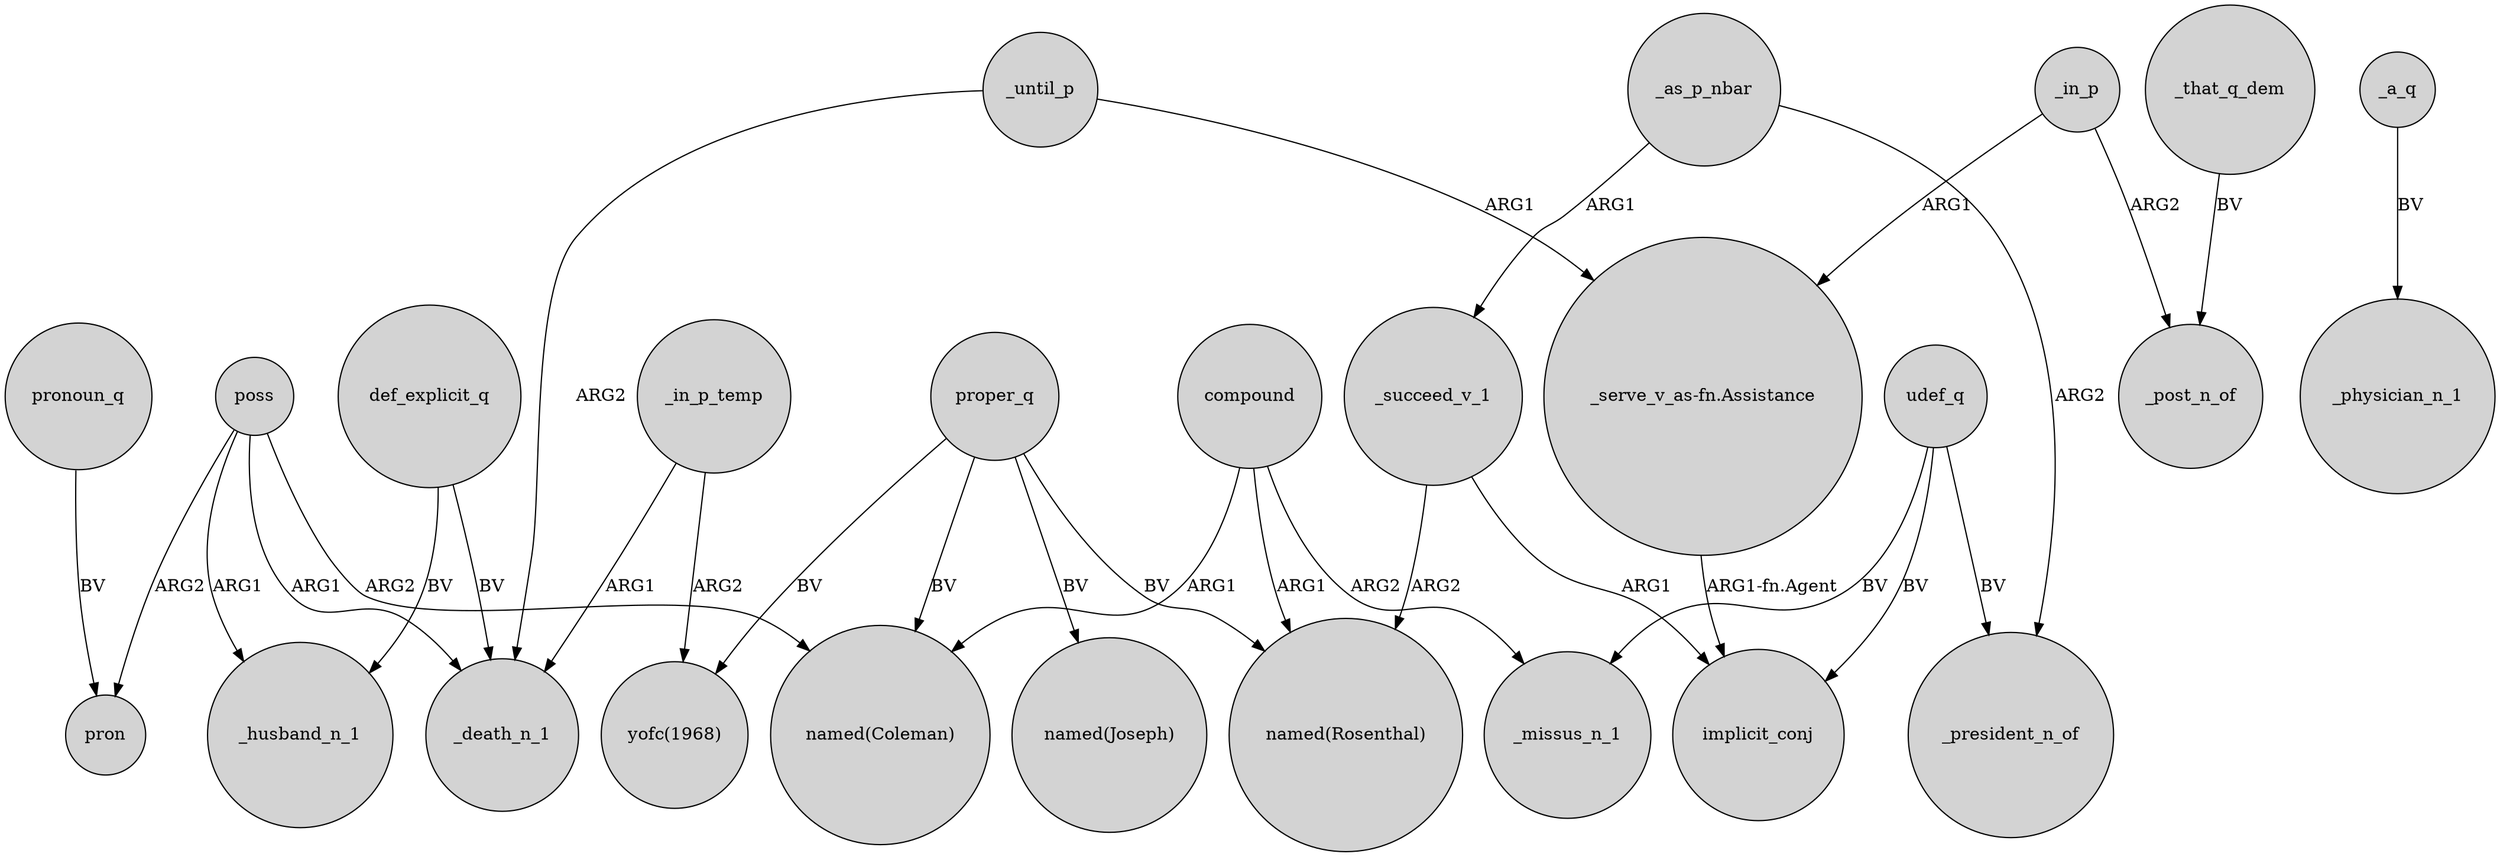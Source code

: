 digraph {
	node [shape=circle style=filled]
	poss -> pron [label=ARG2]
	proper_q -> "yofc(1968)" [label=BV]
	poss -> _husband_n_1 [label=ARG1]
	proper_q -> "named(Rosenthal)" [label=BV]
	_succeed_v_1 -> "named(Rosenthal)" [label=ARG2]
	_as_p_nbar -> _president_n_of [label=ARG2]
	_in_p -> "_serve_v_as-fn.Assistance" [label=ARG1]
	compound -> _missus_n_1 [label=ARG2]
	def_explicit_q -> _husband_n_1 [label=BV]
	udef_q -> _missus_n_1 [label=BV]
	udef_q -> implicit_conj [label=BV]
	compound -> "named(Rosenthal)" [label=ARG1]
	def_explicit_q -> _death_n_1 [label=BV]
	_as_p_nbar -> _succeed_v_1 [label=ARG1]
	_a_q -> _physician_n_1 [label=BV]
	_until_p -> "_serve_v_as-fn.Assistance" [label=ARG1]
	_in_p_temp -> "yofc(1968)" [label=ARG2]
	proper_q -> "named(Joseph)" [label=BV]
	compound -> "named(Coleman)" [label=ARG1]
	pronoun_q -> pron [label=BV]
	"_serve_v_as-fn.Assistance" -> implicit_conj [label="ARG1-fn.Agent"]
	poss -> "named(Coleman)" [label=ARG2]
	_in_p_temp -> _death_n_1 [label=ARG1]
	_succeed_v_1 -> implicit_conj [label=ARG1]
	udef_q -> _president_n_of [label=BV]
	poss -> _death_n_1 [label=ARG1]
	_until_p -> _death_n_1 [label=ARG2]
	_that_q_dem -> _post_n_of [label=BV]
	proper_q -> "named(Coleman)" [label=BV]
	_in_p -> _post_n_of [label=ARG2]
}
